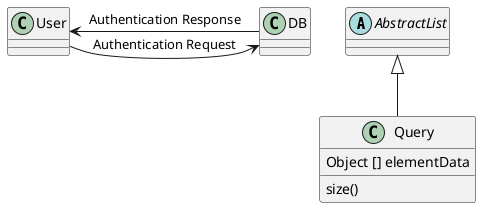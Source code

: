 @startuml
'https://plantuml.com/sequence-diagram


abstract class AbstractList

User -> DB: Authentication Request
DB --> User: Authentication Response

AbstractList <|-- Query

class Query {
    Object [] elementData
    size()

}


@enduml